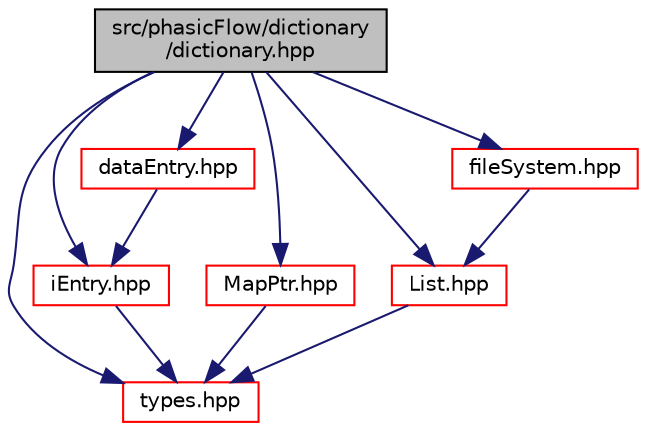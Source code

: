 digraph "src/phasicFlow/dictionary/dictionary.hpp"
{
 // LATEX_PDF_SIZE
  edge [fontname="Helvetica",fontsize="10",labelfontname="Helvetica",labelfontsize="10"];
  node [fontname="Helvetica",fontsize="10",shape=record];
  Node1 [label="src/phasicFlow/dictionary\l/dictionary.hpp",height=0.2,width=0.4,color="black", fillcolor="grey75", style="filled", fontcolor="black",tooltip=" "];
  Node1 -> Node2 [color="midnightblue",fontsize="10",style="solid",fontname="Helvetica"];
  Node2 [label="types.hpp",height=0.2,width=0.4,color="red", fillcolor="white", style="filled",URL="$types_8hpp.html",tooltip=" "];
  Node1 -> Node35 [color="midnightblue",fontsize="10",style="solid",fontname="Helvetica"];
  Node35 [label="iEntry.hpp",height=0.2,width=0.4,color="red", fillcolor="white", style="filled",URL="$iEntry_8hpp.html",tooltip=" "];
  Node35 -> Node2 [color="midnightblue",fontsize="10",style="solid",fontname="Helvetica"];
  Node1 -> Node36 [color="midnightblue",fontsize="10",style="solid",fontname="Helvetica"];
  Node36 [label="dataEntry.hpp",height=0.2,width=0.4,color="red", fillcolor="white", style="filled",URL="$dataEntry_8hpp.html",tooltip=" "];
  Node36 -> Node35 [color="midnightblue",fontsize="10",style="solid",fontname="Helvetica"];
  Node1 -> Node44 [color="midnightblue",fontsize="10",style="solid",fontname="Helvetica"];
  Node44 [label="MapPtr.hpp",height=0.2,width=0.4,color="red", fillcolor="white", style="filled",URL="$MapPtr_8hpp.html",tooltip=" "];
  Node44 -> Node2 [color="midnightblue",fontsize="10",style="solid",fontname="Helvetica"];
  Node1 -> Node39 [color="midnightblue",fontsize="10",style="solid",fontname="Helvetica"];
  Node39 [label="List.hpp",height=0.2,width=0.4,color="red", fillcolor="white", style="filled",URL="$List_8hpp.html",tooltip=" "];
  Node39 -> Node2 [color="midnightblue",fontsize="10",style="solid",fontname="Helvetica"];
  Node1 -> Node48 [color="midnightblue",fontsize="10",style="solid",fontname="Helvetica"];
  Node48 [label="fileSystem.hpp",height=0.2,width=0.4,color="red", fillcolor="white", style="filled",URL="$fileSystem_8hpp.html",tooltip=" "];
  Node48 -> Node39 [color="midnightblue",fontsize="10",style="solid",fontname="Helvetica"];
}
